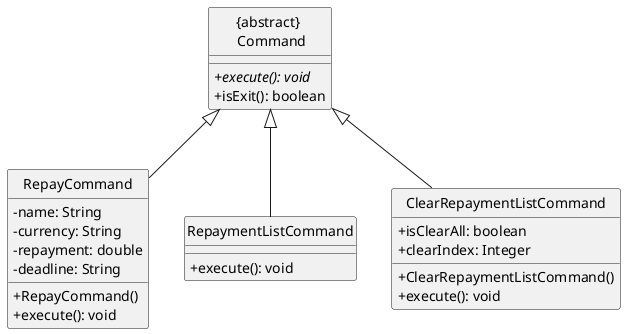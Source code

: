 @startuml

hide circle
skinparam classAttributeIconSize 0

class "{abstract} \n Command"{
    + execute(): void {abstract}
    + isExit(): boolean
}

class "RepayCommand" {
    - name: String
    - currency: String
    - repayment: double
    - deadline: String
    + RepayCommand()
    + execute(): void
}

class "RepaymentListCommand" {
    + execute(): void
}

class "ClearRepaymentListCommand" {
    + isClearAll: boolean
    + clearIndex: Integer
    + ClearRepaymentListCommand()
    + execute(): void
}

RepayCommand -[hidden]right-> RepaymentListCommand
RepaymentListCommand -[hidden]right-> ClearRepaymentListCommand
RepayCommand -up-|> "{abstract} \n Command"
RepaymentListCommand -up-|> "{abstract} \n Command"
ClearRepaymentListCommand -up-|> "{abstract} \n Command"
@enduml